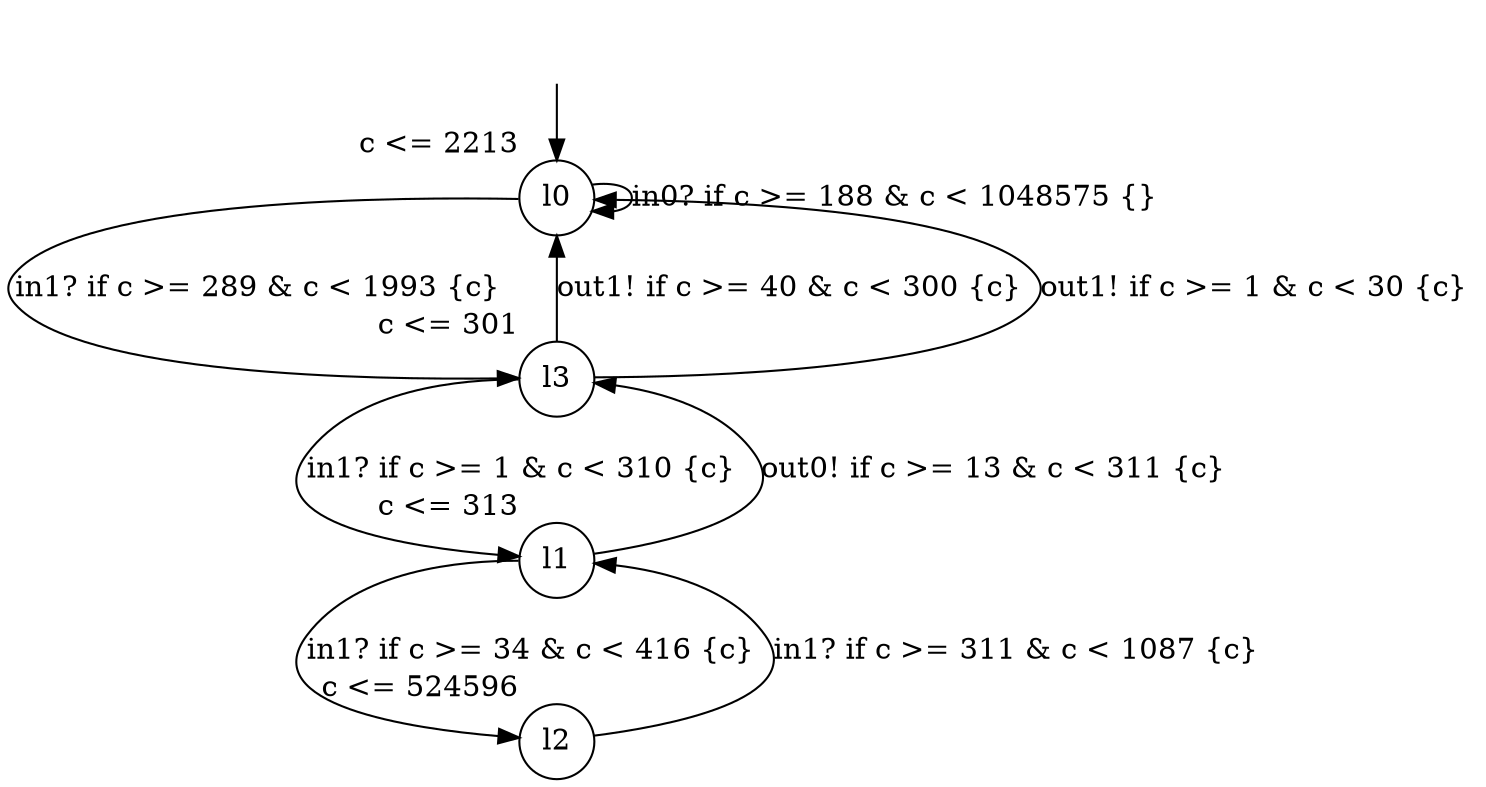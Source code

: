 digraph g {
__start0 [label="" shape="none"];
l0 [shape="circle" margin=0 label="l0", xlabel="c <= 2213"];
l1 [shape="circle" margin=0 label="l1", xlabel="c <= 313"];
l2 [shape="circle" margin=0 label="l2", xlabel="c <= 524596"];
l3 [shape="circle" margin=0 label="l3", xlabel="c <= 301"];
l0 -> l0 [label="in0? if c >= 188 & c < 1048575 {} "];
l0 -> l3 [label="in1? if c >= 289 & c < 1993 {c} "];
l1 -> l3 [label="out0! if c >= 13 & c < 311 {c} "];
l1 -> l2 [label="in1? if c >= 34 & c < 416 {c} "];
l2 -> l1 [label="in1? if c >= 311 & c < 1087 {c} "];
l3 -> l1 [label="in1? if c >= 1 & c < 310 {c} "];
l3 -> l0 [label="out1! if c >= 40 & c < 300 {c} "];
l3 -> l0 [label="out1! if c >= 1 & c < 30 {c} "];
__start0 -> l0;
}
